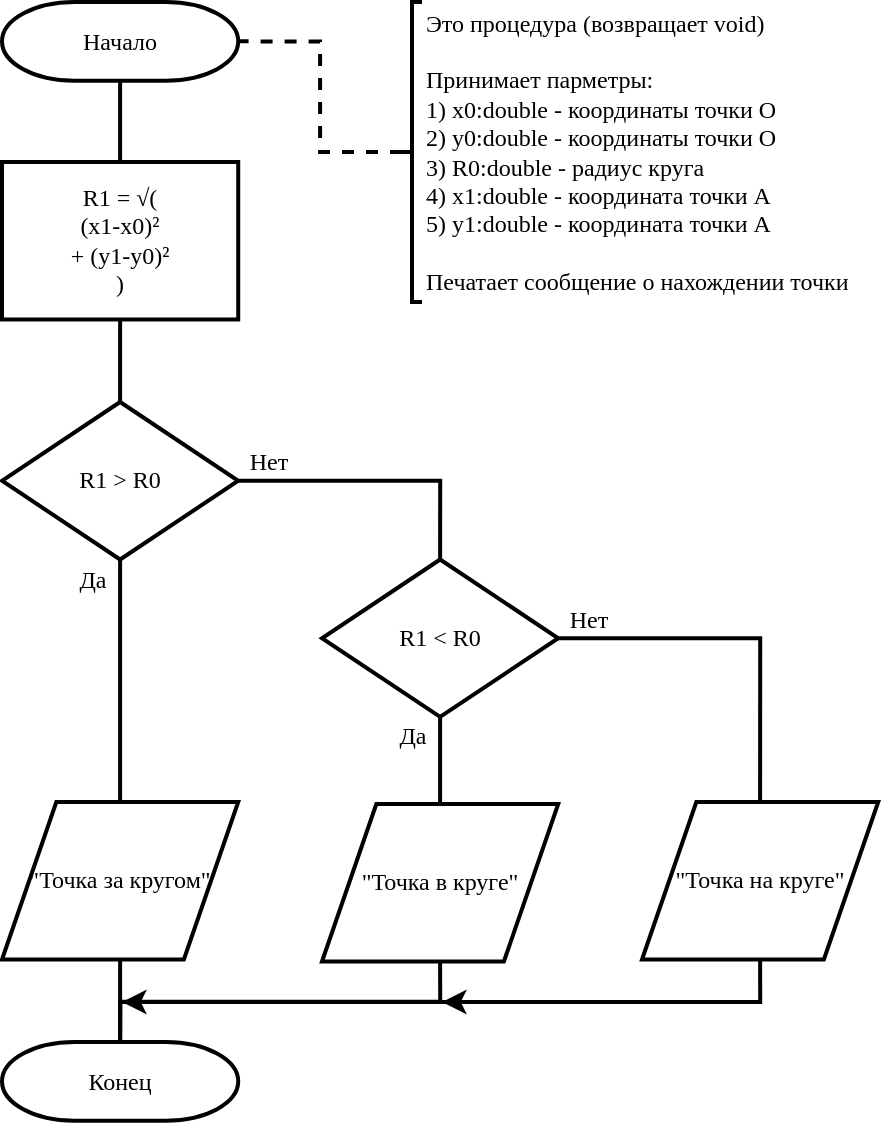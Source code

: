<mxfile version="20.2.3" type="device"><diagram id="Z6SCjsYPJtX1XopH6Q20" name="Page-1"><mxGraphModel dx="1422" dy="865" grid="1" gridSize="10" guides="1" tooltips="1" connect="1" arrows="1" fold="1" page="1" pageScale="1" pageWidth="827" pageHeight="1169" math="0" shadow="0"><root><mxCell id="0"/><mxCell id="1" parent="0"/><mxCell id="BCi3Rld-47TqjzT7pwZA-8" style="edgeStyle=orthogonalEdgeStyle;rounded=0;orthogonalLoop=1;jettySize=auto;html=1;exitX=0.5;exitY=1;exitDx=0;exitDy=0;exitPerimeter=0;entryX=0.5;entryY=0;entryDx=0;entryDy=0;strokeWidth=2;endArrow=none;endFill=0;fontFamily=Times New Roman;fontSource=https%3A%2F%2Ffonts.googleapis.com%2Fcss%3Ffamily%3DTimes%2BNew%2BRoman;" parent="1" source="BCi3Rld-47TqjzT7pwZA-1" target="BCi3Rld-47TqjzT7pwZA-2" edge="1"><mxGeometry relative="1" as="geometry"/></mxCell><mxCell id="BCi3Rld-47TqjzT7pwZA-1" value="Начало" style="strokeWidth=2;html=1;shape=mxgraph.flowchart.terminator;whiteSpace=wrap;rounded=0;fontFamily=Times New Roman;fillColor=default;fontSource=https%3A%2F%2Ffonts.googleapis.com%2Fcss%3Ffamily%3DTimes%2BNew%2BRoman;" parent="1" vertex="1"><mxGeometry x="40" y="40" width="118.11" height="39.37" as="geometry"/></mxCell><mxCell id="BCi3Rld-47TqjzT7pwZA-9" style="edgeStyle=orthogonalEdgeStyle;rounded=0;orthogonalLoop=1;jettySize=auto;html=1;exitX=0.5;exitY=1;exitDx=0;exitDy=0;entryX=0.5;entryY=0;entryDx=0;entryDy=0;entryPerimeter=0;strokeWidth=2;endArrow=none;endFill=0;fontFamily=Times New Roman;fontSource=https%3A%2F%2Ffonts.googleapis.com%2Fcss%3Ffamily%3DTimes%2BNew%2BRoman;" parent="1" source="BCi3Rld-47TqjzT7pwZA-2" target="BCi3Rld-47TqjzT7pwZA-3" edge="1"><mxGeometry relative="1" as="geometry"/></mxCell><mxCell id="BCi3Rld-47TqjzT7pwZA-2" value="R1 =&amp;nbsp;√(&lt;br&gt;(x1-x0)²&lt;br&gt;+ (y1-y0)²&lt;br&gt;)" style="rounded=0;whiteSpace=wrap;html=1;absoluteArcSize=1;arcSize=14;strokeWidth=2;fontFamily=Times New Roman;fillColor=default;fontSource=https%3A%2F%2Ffonts.googleapis.com%2Fcss%3Ffamily%3DTimes%2BNew%2BRoman;" parent="1" vertex="1"><mxGeometry x="40" y="120" width="118.11" height="78.74" as="geometry"/></mxCell><mxCell id="BCi3Rld-47TqjzT7pwZA-10" style="edgeStyle=orthogonalEdgeStyle;rounded=0;orthogonalLoop=1;jettySize=auto;html=1;exitX=1;exitY=0.5;exitDx=0;exitDy=0;exitPerimeter=0;entryX=0.5;entryY=0;entryDx=0;entryDy=0;entryPerimeter=0;strokeWidth=2;endArrow=none;endFill=0;fontFamily=Times New Roman;fontSource=https%3A%2F%2Ffonts.googleapis.com%2Fcss%3Ffamily%3DTimes%2BNew%2BRoman;" parent="1" source="BCi3Rld-47TqjzT7pwZA-3" target="BCi3Rld-47TqjzT7pwZA-4" edge="1"><mxGeometry relative="1" as="geometry"/></mxCell><mxCell id="BCi3Rld-47TqjzT7pwZA-11" style="edgeStyle=orthogonalEdgeStyle;rounded=0;orthogonalLoop=1;jettySize=auto;html=1;exitX=0.5;exitY=1;exitDx=0;exitDy=0;exitPerimeter=0;entryX=0.5;entryY=0;entryDx=0;entryDy=0;strokeWidth=2;endArrow=none;endFill=0;fontFamily=Times New Roman;fontSource=https%3A%2F%2Ffonts.googleapis.com%2Fcss%3Ffamily%3DTimes%2BNew%2BRoman;" parent="1" source="BCi3Rld-47TqjzT7pwZA-3" target="BCi3Rld-47TqjzT7pwZA-5" edge="1"><mxGeometry relative="1" as="geometry"/></mxCell><mxCell id="BCi3Rld-47TqjzT7pwZA-3" value="R1 &amp;gt; R0" style="strokeWidth=2;html=1;shape=mxgraph.flowchart.decision;whiteSpace=wrap;rounded=0;fillColor=default;fontFamily=Times New Roman;fontSource=https%3A%2F%2Ffonts.googleapis.com%2Fcss%3Ffamily%3DTimes%2BNew%2BRoman;" parent="1" vertex="1"><mxGeometry x="40" y="240" width="118.11" height="78.74" as="geometry"/></mxCell><mxCell id="BCi3Rld-47TqjzT7pwZA-12" style="edgeStyle=orthogonalEdgeStyle;rounded=0;orthogonalLoop=1;jettySize=auto;html=1;exitX=0.5;exitY=1;exitDx=0;exitDy=0;exitPerimeter=0;entryX=0.5;entryY=0;entryDx=0;entryDy=0;strokeWidth=2;endArrow=none;endFill=0;fontFamily=Times New Roman;fontSource=https%3A%2F%2Ffonts.googleapis.com%2Fcss%3Ffamily%3DTimes%2BNew%2BRoman;" parent="1" source="BCi3Rld-47TqjzT7pwZA-4" target="BCi3Rld-47TqjzT7pwZA-6" edge="1"><mxGeometry relative="1" as="geometry"/></mxCell><mxCell id="BCi3Rld-47TqjzT7pwZA-13" style="edgeStyle=orthogonalEdgeStyle;rounded=0;orthogonalLoop=1;jettySize=auto;html=1;exitX=1;exitY=0.5;exitDx=0;exitDy=0;exitPerimeter=0;entryX=0.5;entryY=0;entryDx=0;entryDy=0;strokeWidth=2;endArrow=none;endFill=0;fontFamily=Times New Roman;fontSource=https%3A%2F%2Ffonts.googleapis.com%2Fcss%3Ffamily%3DTimes%2BNew%2BRoman;" parent="1" source="BCi3Rld-47TqjzT7pwZA-4" target="BCi3Rld-47TqjzT7pwZA-7" edge="1"><mxGeometry relative="1" as="geometry"/></mxCell><mxCell id="BCi3Rld-47TqjzT7pwZA-4" value="R1 &amp;lt; R0" style="strokeWidth=2;html=1;shape=mxgraph.flowchart.decision;whiteSpace=wrap;rounded=0;fillColor=default;fontFamily=Times New Roman;fontSource=https%3A%2F%2Ffonts.googleapis.com%2Fcss%3Ffamily%3DTimes%2BNew%2BRoman;" parent="1" vertex="1"><mxGeometry x="200" y="318.74" width="118.11" height="78.74" as="geometry"/></mxCell><mxCell id="BCi3Rld-47TqjzT7pwZA-17" style="edgeStyle=orthogonalEdgeStyle;rounded=0;orthogonalLoop=1;jettySize=auto;html=1;exitX=0.5;exitY=1;exitDx=0;exitDy=0;entryX=0.5;entryY=0;entryDx=0;entryDy=0;entryPerimeter=0;endArrow=none;endFill=0;strokeWidth=2;fontFamily=Times New Roman;fontSource=https%3A%2F%2Ffonts.googleapis.com%2Fcss%3Ffamily%3DTimes%2BNew%2BRoman;" parent="1" source="BCi3Rld-47TqjzT7pwZA-5" target="BCi3Rld-47TqjzT7pwZA-14" edge="1"><mxGeometry relative="1" as="geometry"/></mxCell><mxCell id="BCi3Rld-47TqjzT7pwZA-5" value="&quot;Точка за кругом&quot;" style="shape=parallelogram;html=1;strokeWidth=2;perimeter=parallelogramPerimeter;whiteSpace=wrap;rounded=0;arcSize=12;size=0.23;fillColor=default;fontFamily=Times New Roman;fontSource=https%3A%2F%2Ffonts.googleapis.com%2Fcss%3Ffamily%3DTimes%2BNew%2BRoman;" parent="1" vertex="1"><mxGeometry x="40" y="440" width="118.11" height="78.74" as="geometry"/></mxCell><mxCell id="BCi3Rld-47TqjzT7pwZA-16" style="edgeStyle=orthogonalEdgeStyle;rounded=0;orthogonalLoop=1;jettySize=auto;html=1;exitX=0.5;exitY=1;exitDx=0;exitDy=0;entryX=0.5;entryY=0;entryDx=0;entryDy=0;entryPerimeter=0;endArrow=none;endFill=0;strokeWidth=2;fontFamily=Times New Roman;fontSource=https%3A%2F%2Ffonts.googleapis.com%2Fcss%3Ffamily%3DTimes%2BNew%2BRoman;" parent="1" source="BCi3Rld-47TqjzT7pwZA-6" target="BCi3Rld-47TqjzT7pwZA-14" edge="1"><mxGeometry relative="1" as="geometry"/></mxCell><mxCell id="BCi3Rld-47TqjzT7pwZA-6" value="&quot;Точка в круге&quot;" style="shape=parallelogram;html=1;strokeWidth=2;perimeter=parallelogramPerimeter;whiteSpace=wrap;rounded=0;arcSize=12;size=0.23;fillColor=default;fontFamily=Times New Roman;fontSource=https%3A%2F%2Ffonts.googleapis.com%2Fcss%3Ffamily%3DTimes%2BNew%2BRoman;" parent="1" vertex="1"><mxGeometry x="200" y="441" width="118.11" height="78.74" as="geometry"/></mxCell><mxCell id="BCi3Rld-47TqjzT7pwZA-15" style="edgeStyle=orthogonalEdgeStyle;rounded=0;orthogonalLoop=1;jettySize=auto;html=1;exitX=0.5;exitY=1;exitDx=0;exitDy=0;entryX=0.5;entryY=0;entryDx=0;entryDy=0;entryPerimeter=0;endArrow=none;endFill=0;strokeWidth=2;fontFamily=Times New Roman;fontSource=https%3A%2F%2Ffonts.googleapis.com%2Fcss%3Ffamily%3DTimes%2BNew%2BRoman;" parent="1" source="BCi3Rld-47TqjzT7pwZA-7" target="BCi3Rld-47TqjzT7pwZA-14" edge="1"><mxGeometry relative="1" as="geometry"><Array as="points"><mxPoint x="419" y="540"/><mxPoint x="99" y="540"/></Array></mxGeometry></mxCell><mxCell id="BCi3Rld-47TqjzT7pwZA-7" value="&quot;Точка на круге&quot;" style="shape=parallelogram;html=1;strokeWidth=2;perimeter=parallelogramPerimeter;whiteSpace=wrap;rounded=0;arcSize=12;size=0.23;fillColor=default;fontFamily=Times New Roman;fontSource=https%3A%2F%2Ffonts.googleapis.com%2Fcss%3Ffamily%3DTimes%2BNew%2BRoman;" parent="1" vertex="1"><mxGeometry x="360" y="440" width="118.11" height="78.74" as="geometry"/></mxCell><mxCell id="BCi3Rld-47TqjzT7pwZA-14" value="Конец" style="strokeWidth=2;html=1;shape=mxgraph.flowchart.terminator;whiteSpace=wrap;rounded=0;fontFamily=Times New Roman;fillColor=default;fontSource=https%3A%2F%2Ffonts.googleapis.com%2Fcss%3Ffamily%3DTimes%2BNew%2BRoman;" parent="1" vertex="1"><mxGeometry x="40" y="560" width="118.11" height="39.37" as="geometry"/></mxCell><mxCell id="BCi3Rld-47TqjzT7pwZA-18" value="" style="endArrow=classic;html=1;rounded=0;strokeWidth=2;fontFamily=Times New Roman;fontSource=https%3A%2F%2Ffonts.googleapis.com%2Fcss%3Ffamily%3DTimes%2BNew%2BRoman;" parent="1" edge="1"><mxGeometry width="50" height="50" relative="1" as="geometry"><mxPoint x="420" y="540" as="sourcePoint"/><mxPoint x="260" y="540" as="targetPoint"/></mxGeometry></mxCell><mxCell id="BCi3Rld-47TqjzT7pwZA-19" value="" style="endArrow=classic;html=1;rounded=0;strokeWidth=2;fontFamily=Times New Roman;fontSource=https%3A%2F%2Ffonts.googleapis.com%2Fcss%3Ffamily%3DTimes%2BNew%2BRoman;" parent="1" edge="1"><mxGeometry width="50" height="50" relative="1" as="geometry"><mxPoint x="250" y="540" as="sourcePoint"/><mxPoint x="100" y="540" as="targetPoint"/></mxGeometry></mxCell><mxCell id="BCi3Rld-47TqjzT7pwZA-21" style="edgeStyle=orthogonalEdgeStyle;rounded=0;orthogonalLoop=1;jettySize=auto;html=1;exitX=0;exitY=0.5;exitDx=0;exitDy=0;exitPerimeter=0;entryX=1;entryY=0.5;entryDx=0;entryDy=0;entryPerimeter=0;endArrow=none;endFill=0;strokeWidth=2;dashed=1;fontFamily=Times New Roman;fontSource=https%3A%2F%2Ffonts.googleapis.com%2Fcss%3Ffamily%3DTimes%2BNew%2BRoman;" parent="1" source="BCi3Rld-47TqjzT7pwZA-20" target="BCi3Rld-47TqjzT7pwZA-1" edge="1"><mxGeometry relative="1" as="geometry"/></mxCell><mxCell id="BCi3Rld-47TqjzT7pwZA-20" value="Это процедура (возвращает void)&lt;br&gt;&lt;br&gt;Принимает парметры:&lt;br&gt;1) x0:double - координаты точки O&lt;br&gt;2) y0:double - координаты точки O&lt;br&gt;3) R0:double - радиус круга&lt;br&gt;4) x1:double - координата точки A&lt;br&gt;5) y1:double - координата точки A&lt;br&gt;&lt;br&gt;Печатает сообщение о нахождении точки" style="strokeWidth=2;html=1;shape=mxgraph.flowchart.annotation_2;align=left;labelPosition=right;pointerEvents=1;rounded=0;fontFamily=Times New Roman;fillColor=none;fontSource=https%3A%2F%2Ffonts.googleapis.com%2Fcss%3Ffamily%3DTimes%2BNew%2BRoman;" parent="1" vertex="1"><mxGeometry x="240" y="40" width="10" height="150" as="geometry"/></mxCell><mxCell id="BCi3Rld-47TqjzT7pwZA-25" value="Нет" style="text;html=1;align=center;verticalAlign=middle;resizable=0;points=[];autosize=1;strokeColor=none;fillColor=none;fontFamily=Times New Roman;fontSource=https%3A%2F%2Ffonts.googleapis.com%2Fcss%3Ffamily%3DTimes%2BNew%2BRoman;" parent="1" vertex="1"><mxGeometry x="153.11" y="255" width="40" height="30" as="geometry"/></mxCell><mxCell id="BCi3Rld-47TqjzT7pwZA-26" value="Нет" style="text;html=1;align=center;verticalAlign=middle;resizable=0;points=[];autosize=1;strokeColor=none;fillColor=none;fontFamily=Times New Roman;fontSource=https%3A%2F%2Ffonts.googleapis.com%2Fcss%3Ffamily%3DTimes%2BNew%2BRoman;" parent="1" vertex="1"><mxGeometry x="313.11" y="333.74" width="40" height="30" as="geometry"/></mxCell><mxCell id="BCi3Rld-47TqjzT7pwZA-27" value="Да" style="text;html=1;align=center;verticalAlign=middle;resizable=0;points=[];autosize=1;strokeColor=none;fillColor=none;fontFamily=Times New Roman;fontSource=https%3A%2F%2Ffonts.googleapis.com%2Fcss%3Ffamily%3DTimes%2BNew%2BRoman;" parent="1" vertex="1"><mxGeometry x="225" y="392.48" width="40" height="30" as="geometry"/></mxCell><mxCell id="BCi3Rld-47TqjzT7pwZA-28" value="Да" style="text;html=1;align=center;verticalAlign=middle;resizable=0;points=[];autosize=1;strokeColor=none;fillColor=none;fontFamily=Times New Roman;fontSource=https%3A%2F%2Ffonts.googleapis.com%2Fcss%3Ffamily%3DTimes%2BNew%2BRoman;" parent="1" vertex="1"><mxGeometry x="65" y="313.74" width="40" height="30" as="geometry"/></mxCell></root></mxGraphModel></diagram></mxfile>